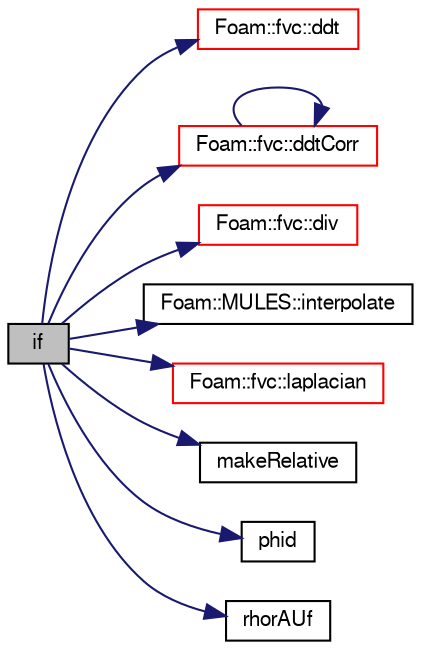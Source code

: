 digraph "if"
{
  bgcolor="transparent";
  edge [fontname="FreeSans",fontsize="10",labelfontname="FreeSans",labelfontsize="10"];
  node [fontname="FreeSans",fontsize="10",shape=record];
  rankdir="LR";
  Node11 [label="if",height=0.2,width=0.4,color="black", fillcolor="grey75", style="filled", fontcolor="black"];
  Node11 -> Node12 [color="midnightblue",fontsize="10",style="solid",fontname="FreeSans"];
  Node12 [label="Foam::fvc::ddt",height=0.2,width=0.4,color="red",URL="$a21134.html#a5dc871206ab86042756c8ccfdc5797ad"];
  Node11 -> Node314 [color="midnightblue",fontsize="10",style="solid",fontname="FreeSans"];
  Node314 [label="Foam::fvc::ddtCorr",height=0.2,width=0.4,color="red",URL="$a21134.html#a62752eff998bc6e471deab75616e34d5"];
  Node314 -> Node314 [color="midnightblue",fontsize="10",style="solid",fontname="FreeSans"];
  Node11 -> Node74 [color="midnightblue",fontsize="10",style="solid",fontname="FreeSans"];
  Node74 [label="Foam::fvc::div",height=0.2,width=0.4,color="red",URL="$a21134.html#a585533948ad80abfe589d920c641f251"];
  Node11 -> Node315 [color="midnightblue",fontsize="10",style="solid",fontname="FreeSans"];
  Node315 [label="Foam::MULES::interpolate",height=0.2,width=0.4,color="black",URL="$a21136.html#a4d62f21551985d814104861e7c1d9b4f"];
  Node11 -> Node316 [color="midnightblue",fontsize="10",style="solid",fontname="FreeSans"];
  Node316 [label="Foam::fvc::laplacian",height=0.2,width=0.4,color="red",URL="$a21134.html#ac75bff389d0405149b204b0d7ac214cd"];
  Node11 -> Node318 [color="midnightblue",fontsize="10",style="solid",fontname="FreeSans"];
  Node318 [label="makeRelative",height=0.2,width=0.4,color="black",URL="$a38027.html#af72b4a6de11283a46e084ea8d9678d82"];
  Node11 -> Node319 [color="midnightblue",fontsize="10",style="solid",fontname="FreeSans"];
  Node319 [label="phid",height=0.2,width=0.4,color="black",URL="$a38066.html#a40a9059ca5c5ed87f4fa45be290ce0e1"];
  Node11 -> Node320 [color="midnightblue",fontsize="10",style="solid",fontname="FreeSans"];
  Node320 [label="rhorAUf",height=0.2,width=0.4,color="black",URL="$a38027.html#afd8c4e61a2e39cb5143264971d9c72b8"];
}
